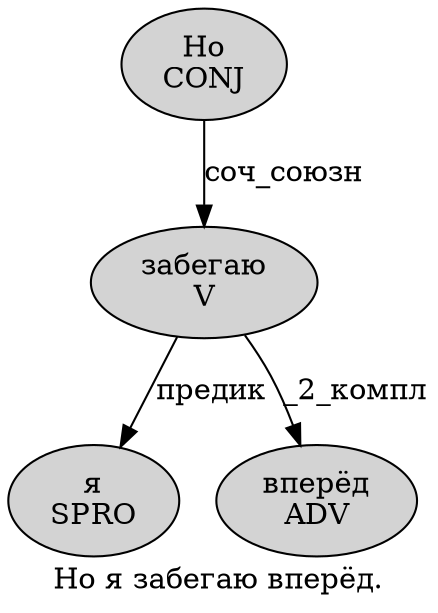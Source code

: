 digraph SENTENCE_2363 {
	graph [label="Но я забегаю вперёд."]
	node [style=filled]
		0 [label="Но
CONJ" color="" fillcolor=lightgray penwidth=1 shape=ellipse]
		1 [label="я
SPRO" color="" fillcolor=lightgray penwidth=1 shape=ellipse]
		2 [label="забегаю
V" color="" fillcolor=lightgray penwidth=1 shape=ellipse]
		3 [label="вперёд
ADV" color="" fillcolor=lightgray penwidth=1 shape=ellipse]
			0 -> 2 [label="соч_союзн"]
			2 -> 1 [label="предик"]
			2 -> 3 [label="_2_компл"]
}